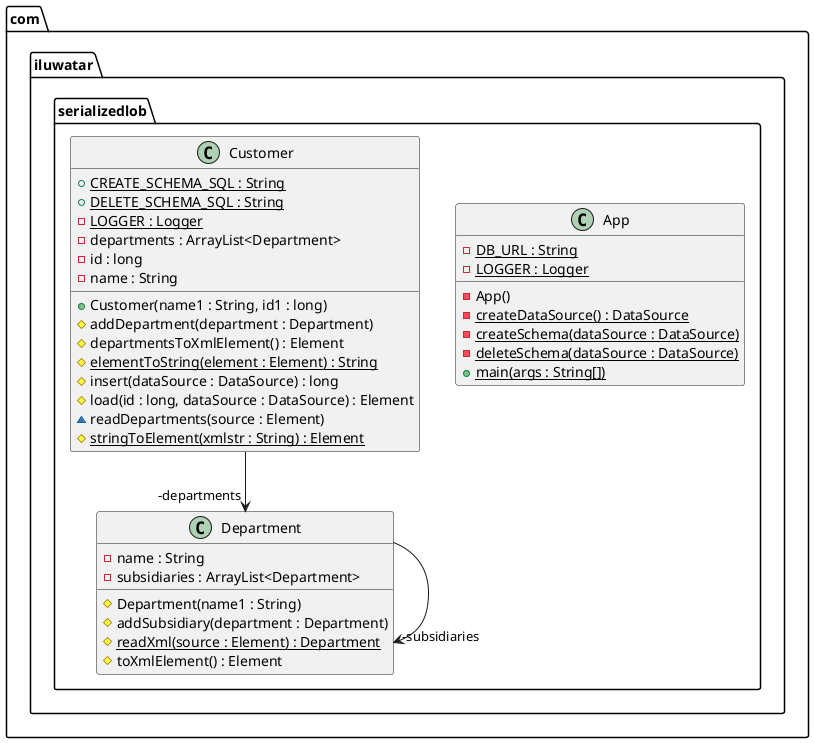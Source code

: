 @startuml
package com.iluwatar.serializedlob {
  class App {
    - DB_URL : String {static}
    - LOGGER : Logger {static}
    - App()
    - createDataSource() : DataSource {static}
    - createSchema(dataSource : DataSource) {static}
    - deleteSchema(dataSource : DataSource) {static}
    + main(args : String[]) {static}
  }
  class Customer {
    + CREATE_SCHEMA_SQL : String {static}
    + DELETE_SCHEMA_SQL : String {static}
    - LOGGER : Logger {static}
    - departments : ArrayList<Department>
    - id : long
    - name : String
    + Customer(name1 : String, id1 : long)
    # addDepartment(department : Department)
    # departmentsToXmlElement() : Element
    # elementToString(element : Element) : String {static}
    # insert(dataSource : DataSource) : long
    # load(id : long, dataSource : DataSource) : Element
    ~ readDepartments(source : Element)
    # stringToElement(xmlstr : String) : Element {static}
  }
  class Department {
    - name : String
    - subsidiaries : ArrayList<Department>
    # Department(name1 : String)
    # addSubsidiary(department : Department)
    # readXml(source : Element) : Department {static}
    # toXmlElement() : Element
  }
}
Department -->  "-subsidiaries" Department
Customer -->  "-departments" Department
@enduml